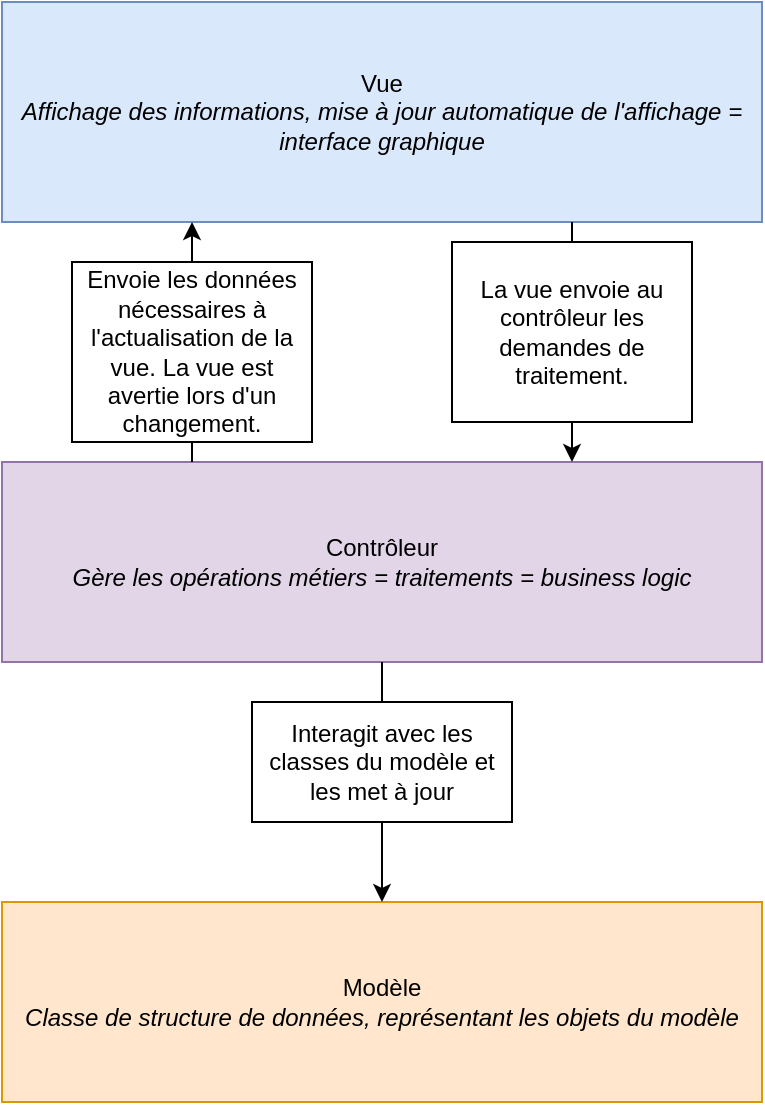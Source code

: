 <mxfile version="12.5.3" type="device"><diagram id="vxSVjMNe4dlWsGjHzB2h" name="Page-1"><mxGraphModel dx="1185" dy="685" grid="1" gridSize="10" guides="1" tooltips="1" connect="1" arrows="1" fold="1" page="1" pageScale="1" pageWidth="827" pageHeight="1169" math="0" shadow="0"><root><mxCell id="0"/><mxCell id="1" parent="0"/><mxCell id="EMVlZswv4iH-IXOmYLrg-1" value="Modèle&lt;br&gt;&lt;i&gt;Classe de structure de données, représentant les objets du modèle&lt;/i&gt;" style="rounded=0;whiteSpace=wrap;html=1;fillColor=#ffe6cc;strokeColor=#d79b00;" vertex="1" parent="1"><mxGeometry x="140" y="510" width="380" height="100" as="geometry"/></mxCell><mxCell id="EMVlZswv4iH-IXOmYLrg-2" value="Vue&lt;br&gt;&lt;i&gt;Affichage des informations, mise à jour automatique de l'affichage = interface graphique&lt;/i&gt;" style="rounded=0;whiteSpace=wrap;html=1;fillColor=#dae8fc;strokeColor=#6c8ebf;" vertex="1" parent="1"><mxGeometry x="140" y="60" width="380" height="110" as="geometry"/></mxCell><mxCell id="EMVlZswv4iH-IXOmYLrg-3" value="Contrôleur&lt;br&gt;&lt;i&gt;Gère les opérations métiers = traitements = business logic&lt;/i&gt;" style="rounded=0;whiteSpace=wrap;html=1;fillColor=#e1d5e7;strokeColor=#9673a6;" vertex="1" parent="1"><mxGeometry x="140" y="290" width="380" height="100" as="geometry"/></mxCell><mxCell id="EMVlZswv4iH-IXOmYLrg-4" value="" style="endArrow=classic;html=1;entryX=0.25;entryY=1;entryDx=0;entryDy=0;exitX=0.25;exitY=0;exitDx=0;exitDy=0;" edge="1" parent="1" source="EMVlZswv4iH-IXOmYLrg-3" target="EMVlZswv4iH-IXOmYLrg-2"><mxGeometry width="50" height="50" relative="1" as="geometry"><mxPoint x="410" y="300" as="sourcePoint"/><mxPoint x="460" y="250" as="targetPoint"/></mxGeometry></mxCell><mxCell id="EMVlZswv4iH-IXOmYLrg-5" value="" style="endArrow=classic;html=1;exitX=0.75;exitY=1;exitDx=0;exitDy=0;entryX=0.75;entryY=0;entryDx=0;entryDy=0;" edge="1" parent="1" source="EMVlZswv4iH-IXOmYLrg-2" target="EMVlZswv4iH-IXOmYLrg-3"><mxGeometry width="50" height="50" relative="1" as="geometry"><mxPoint x="410" y="290" as="sourcePoint"/><mxPoint x="460" y="240" as="targetPoint"/></mxGeometry></mxCell><mxCell id="EMVlZswv4iH-IXOmYLrg-6" value="Envoie les données nécessaires à l'actualisation de la vue. La vue est avertie lors d'un changement." style="rounded=0;whiteSpace=wrap;html=1;" vertex="1" parent="1"><mxGeometry x="175" y="190" width="120" height="90" as="geometry"/></mxCell><mxCell id="EMVlZswv4iH-IXOmYLrg-7" value="La vue envoie au contrôleur les demandes de traitement." style="rounded=0;whiteSpace=wrap;html=1;" vertex="1" parent="1"><mxGeometry x="365" y="180" width="120" height="90" as="geometry"/></mxCell><mxCell id="EMVlZswv4iH-IXOmYLrg-11" value="" style="endArrow=classic;html=1;exitX=0.5;exitY=1;exitDx=0;exitDy=0;entryX=0.5;entryY=0;entryDx=0;entryDy=0;" edge="1" parent="1" source="EMVlZswv4iH-IXOmYLrg-3" target="EMVlZswv4iH-IXOmYLrg-1"><mxGeometry width="50" height="50" relative="1" as="geometry"><mxPoint x="419.58" y="390" as="sourcePoint"/><mxPoint x="419.58" y="510.0" as="targetPoint"/></mxGeometry></mxCell><mxCell id="EMVlZswv4iH-IXOmYLrg-14" value="Interagit avec les classes du modèle et les met à jour" style="rounded=0;whiteSpace=wrap;html=1;" vertex="1" parent="1"><mxGeometry x="265" y="410" width="130" height="60" as="geometry"/></mxCell></root></mxGraphModel></diagram></mxfile>